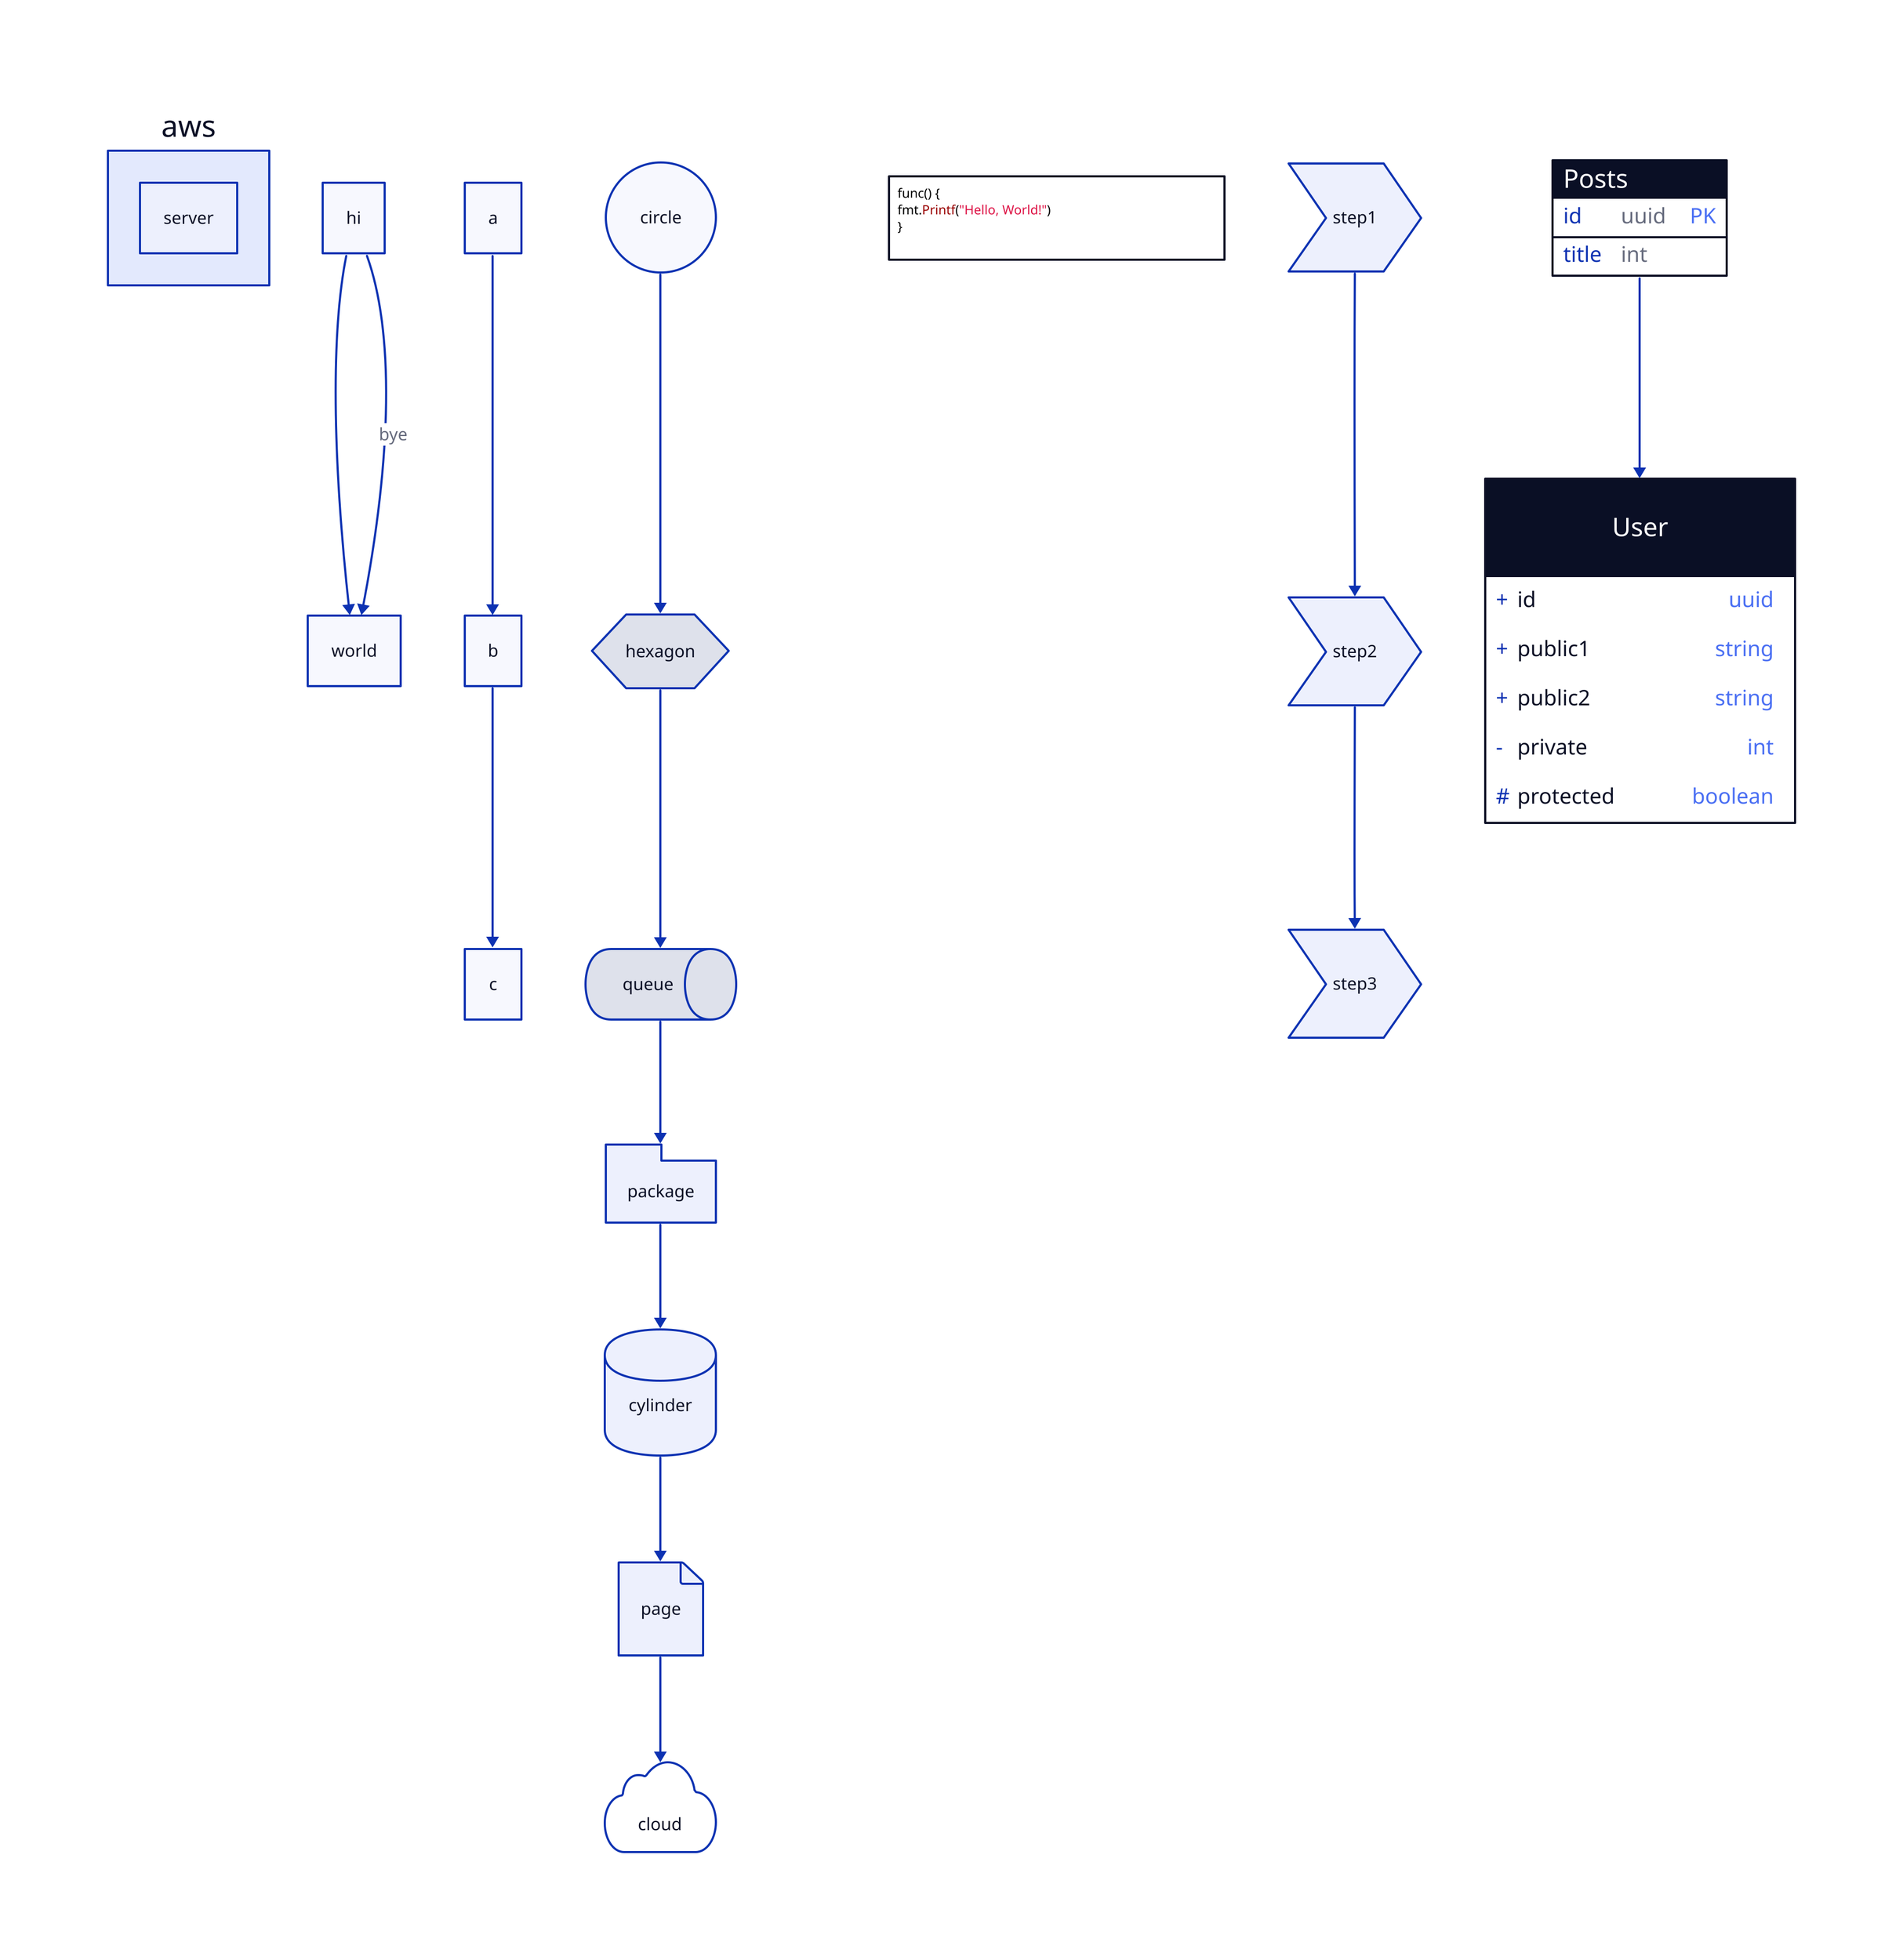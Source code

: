 hello -> world
hello: hi
hello -> world: bye

a -> b -> c

aws.server
# aws2: {
#     server2
# }

# shape
circle: {shape: circle}
hexagon: {shape: hexagon}
queue: {shape: queue}
package: {shape: package}
cylinder: {shape: cylinder}
page: {shape: page}
cloud: {shape: cloud}
step1: {shape: step}
step2: {shape: step}
step3: {shape: step}
circle -> hexagon -> queue -> package -> cylinder -> page -> cloud
step1 -> step2 -> step3

# class
User: {
    shape: class

    id: uuid
    public1: string
    +public2: string
    -private: int
    \#protected: boolean
}

# tables
Posts: {
    shape: sql_table

    id: uuid {constraint: primary_key}
    title: int
}

Posts -> User

# md and code
md: |`
    # h1
    - A
    - B
    - C
`|

ts: |`go
    func() {
        fmt.Printf("Hello, World!")
    }
`|
